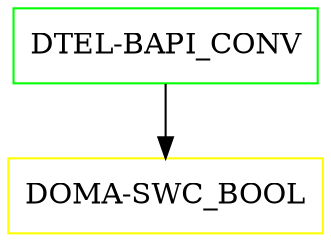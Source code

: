 digraph G {
  "DTEL-BAPI_CONV" [shape=box,color=green];
  "DOMA-SWC_BOOL" [shape=box,color=yellow,URL="./DOMA_SWC_BOOL.html"];
  "DTEL-BAPI_CONV" -> "DOMA-SWC_BOOL";
}
